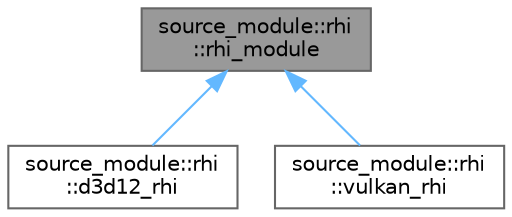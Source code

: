 digraph "source_module::rhi::rhi_module"
{
 // LATEX_PDF_SIZE
  bgcolor="transparent";
  edge [fontname=Helvetica,fontsize=10,labelfontname=Helvetica,labelfontsize=10];
  node [fontname=Helvetica,fontsize=10,shape=box,height=0.2,width=0.4];
  Node1 [id="Node000001",label="source_module::rhi\l::rhi_module",height=0.2,width=0.4,color="gray40", fillcolor="grey60", style="filled", fontcolor="black",tooltip=" "];
  Node1 -> Node2 [id="edge3_Node000001_Node000002",dir="back",color="steelblue1",style="solid",tooltip=" "];
  Node2 [id="Node000002",label="source_module::rhi\l::d3d12_rhi",height=0.2,width=0.4,color="gray40", fillcolor="white", style="filled",URL="$classsource__module_1_1rhi_1_1d3d12__rhi.html",tooltip=" "];
  Node1 -> Node3 [id="edge4_Node000001_Node000003",dir="back",color="steelblue1",style="solid",tooltip=" "];
  Node3 [id="Node000003",label="source_module::rhi\l::vulkan_rhi",height=0.2,width=0.4,color="gray40", fillcolor="white", style="filled",URL="$classsource__module_1_1rhi_1_1vulkan__rhi.html",tooltip=" "];
}

